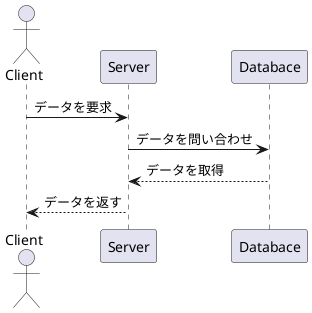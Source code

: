 @startuml
actor Client
participant Server
participant Databace

Client -> Server: データを要求
Server -> Databace: データを問い合わせ
Databace --> Server: データを取得
Server --> Client: データを返す
@enduml

